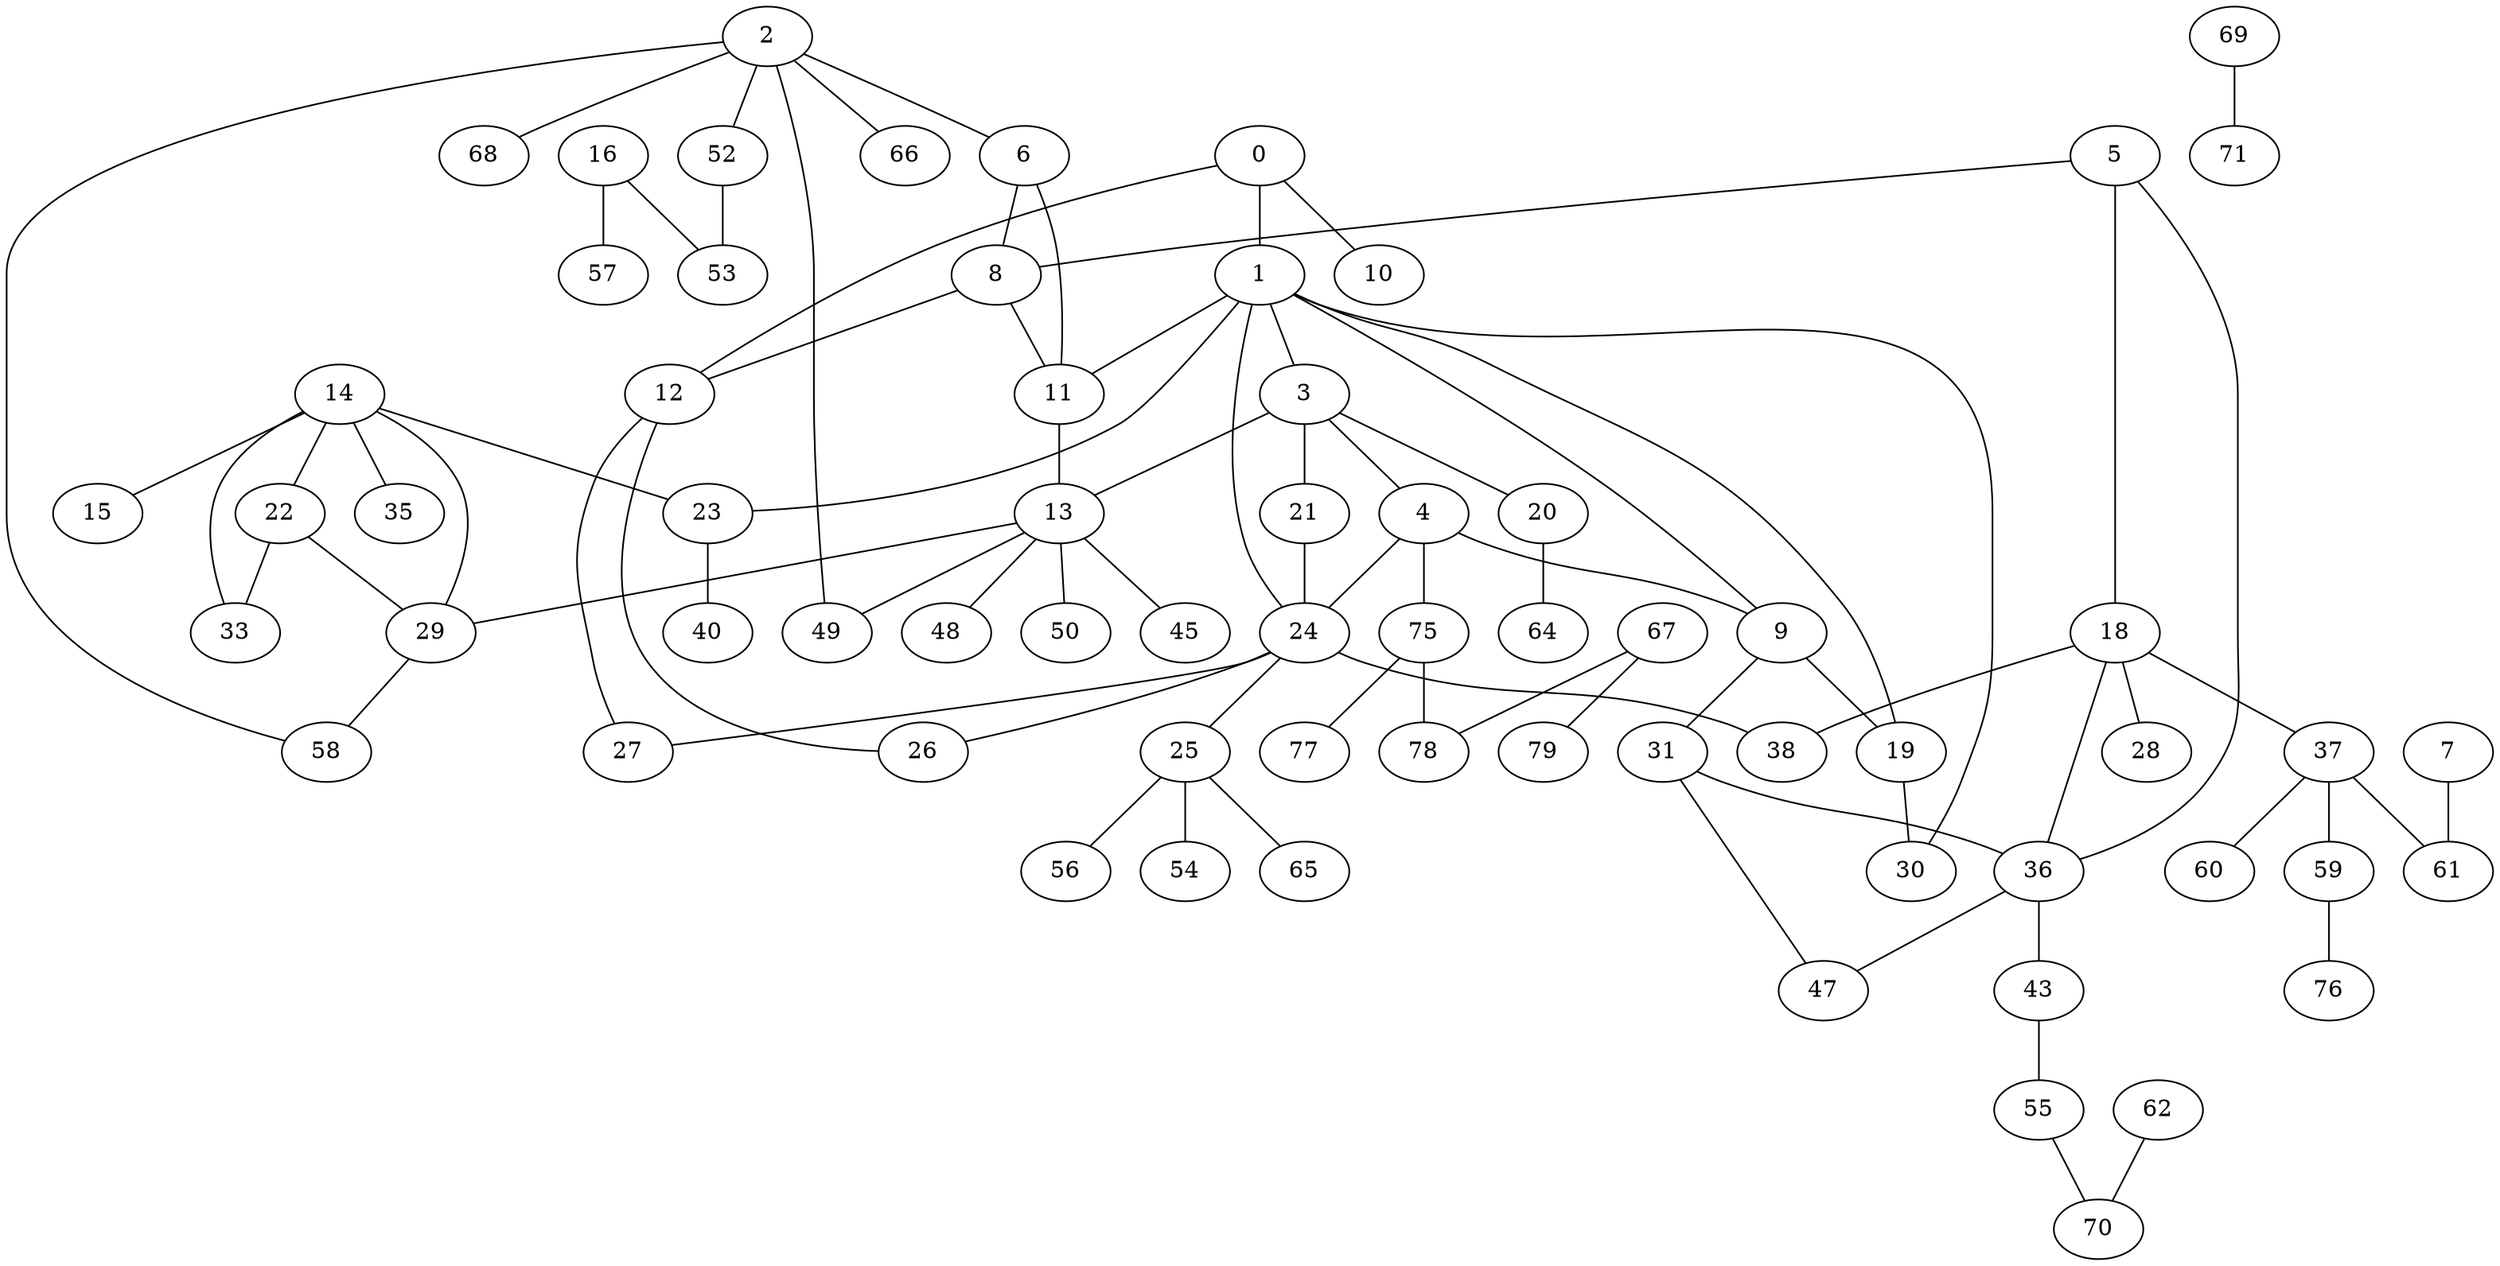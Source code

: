graph G {
   8 -- 11
   8 -- 12
   0 -- 1
   0 -- 10
   0 -- 12
   1 -- 24
   1 -- 19
   1 -- 11
   1 -- 3
   1 -- 9
   1 -- 23
   1 -- 30
   2 -- 6
   2 -- 49
   2 -- 68
   2 -- 52
   2 -- 66
   2 -- 58
   3 -- 20
   3 -- 4
   3 -- 21
   3 -- 13
   4 -- 75
   4 -- 9
   4 -- 24
   5 -- 8
   5 -- 18
   5 -- 36
   6 -- 8
   6 -- 11
   7 -- 61
   9 -- 19
   9 -- 31
   11 -- 13
   12 -- 26
   12 -- 27
   13 -- 45
   13 -- 29
   13 -- 48
   13 -- 49
   13 -- 50
   14 -- 23
   14 -- 15
   14 -- 22
   14 -- 29
   14 -- 33
   14 -- 35
   16 -- 53
   16 -- 57
   18 -- 37
   18 -- 36
   18 -- 28
   18 -- 38
   19 -- 30
   20 -- 64
   21 -- 24
   22 -- 29
   22 -- 33
   23 -- 40
   24 -- 25
   24 -- 26
   24 -- 27
   24 -- 38
   25 -- 56
   25 -- 54
   25 -- 65
   29 -- 58
   31 -- 36
   31 -- 47
   36 -- 47
   36 -- 43
   37 -- 60
   37 -- 61
   37 -- 59
   43 -- 55
   52 -- 53
   55 -- 70
   59 -- 76
   62 -- 70
   67 -- 78
   67 -- 79
   69 -- 71
   75 -- 77
   75 -- 78
}

